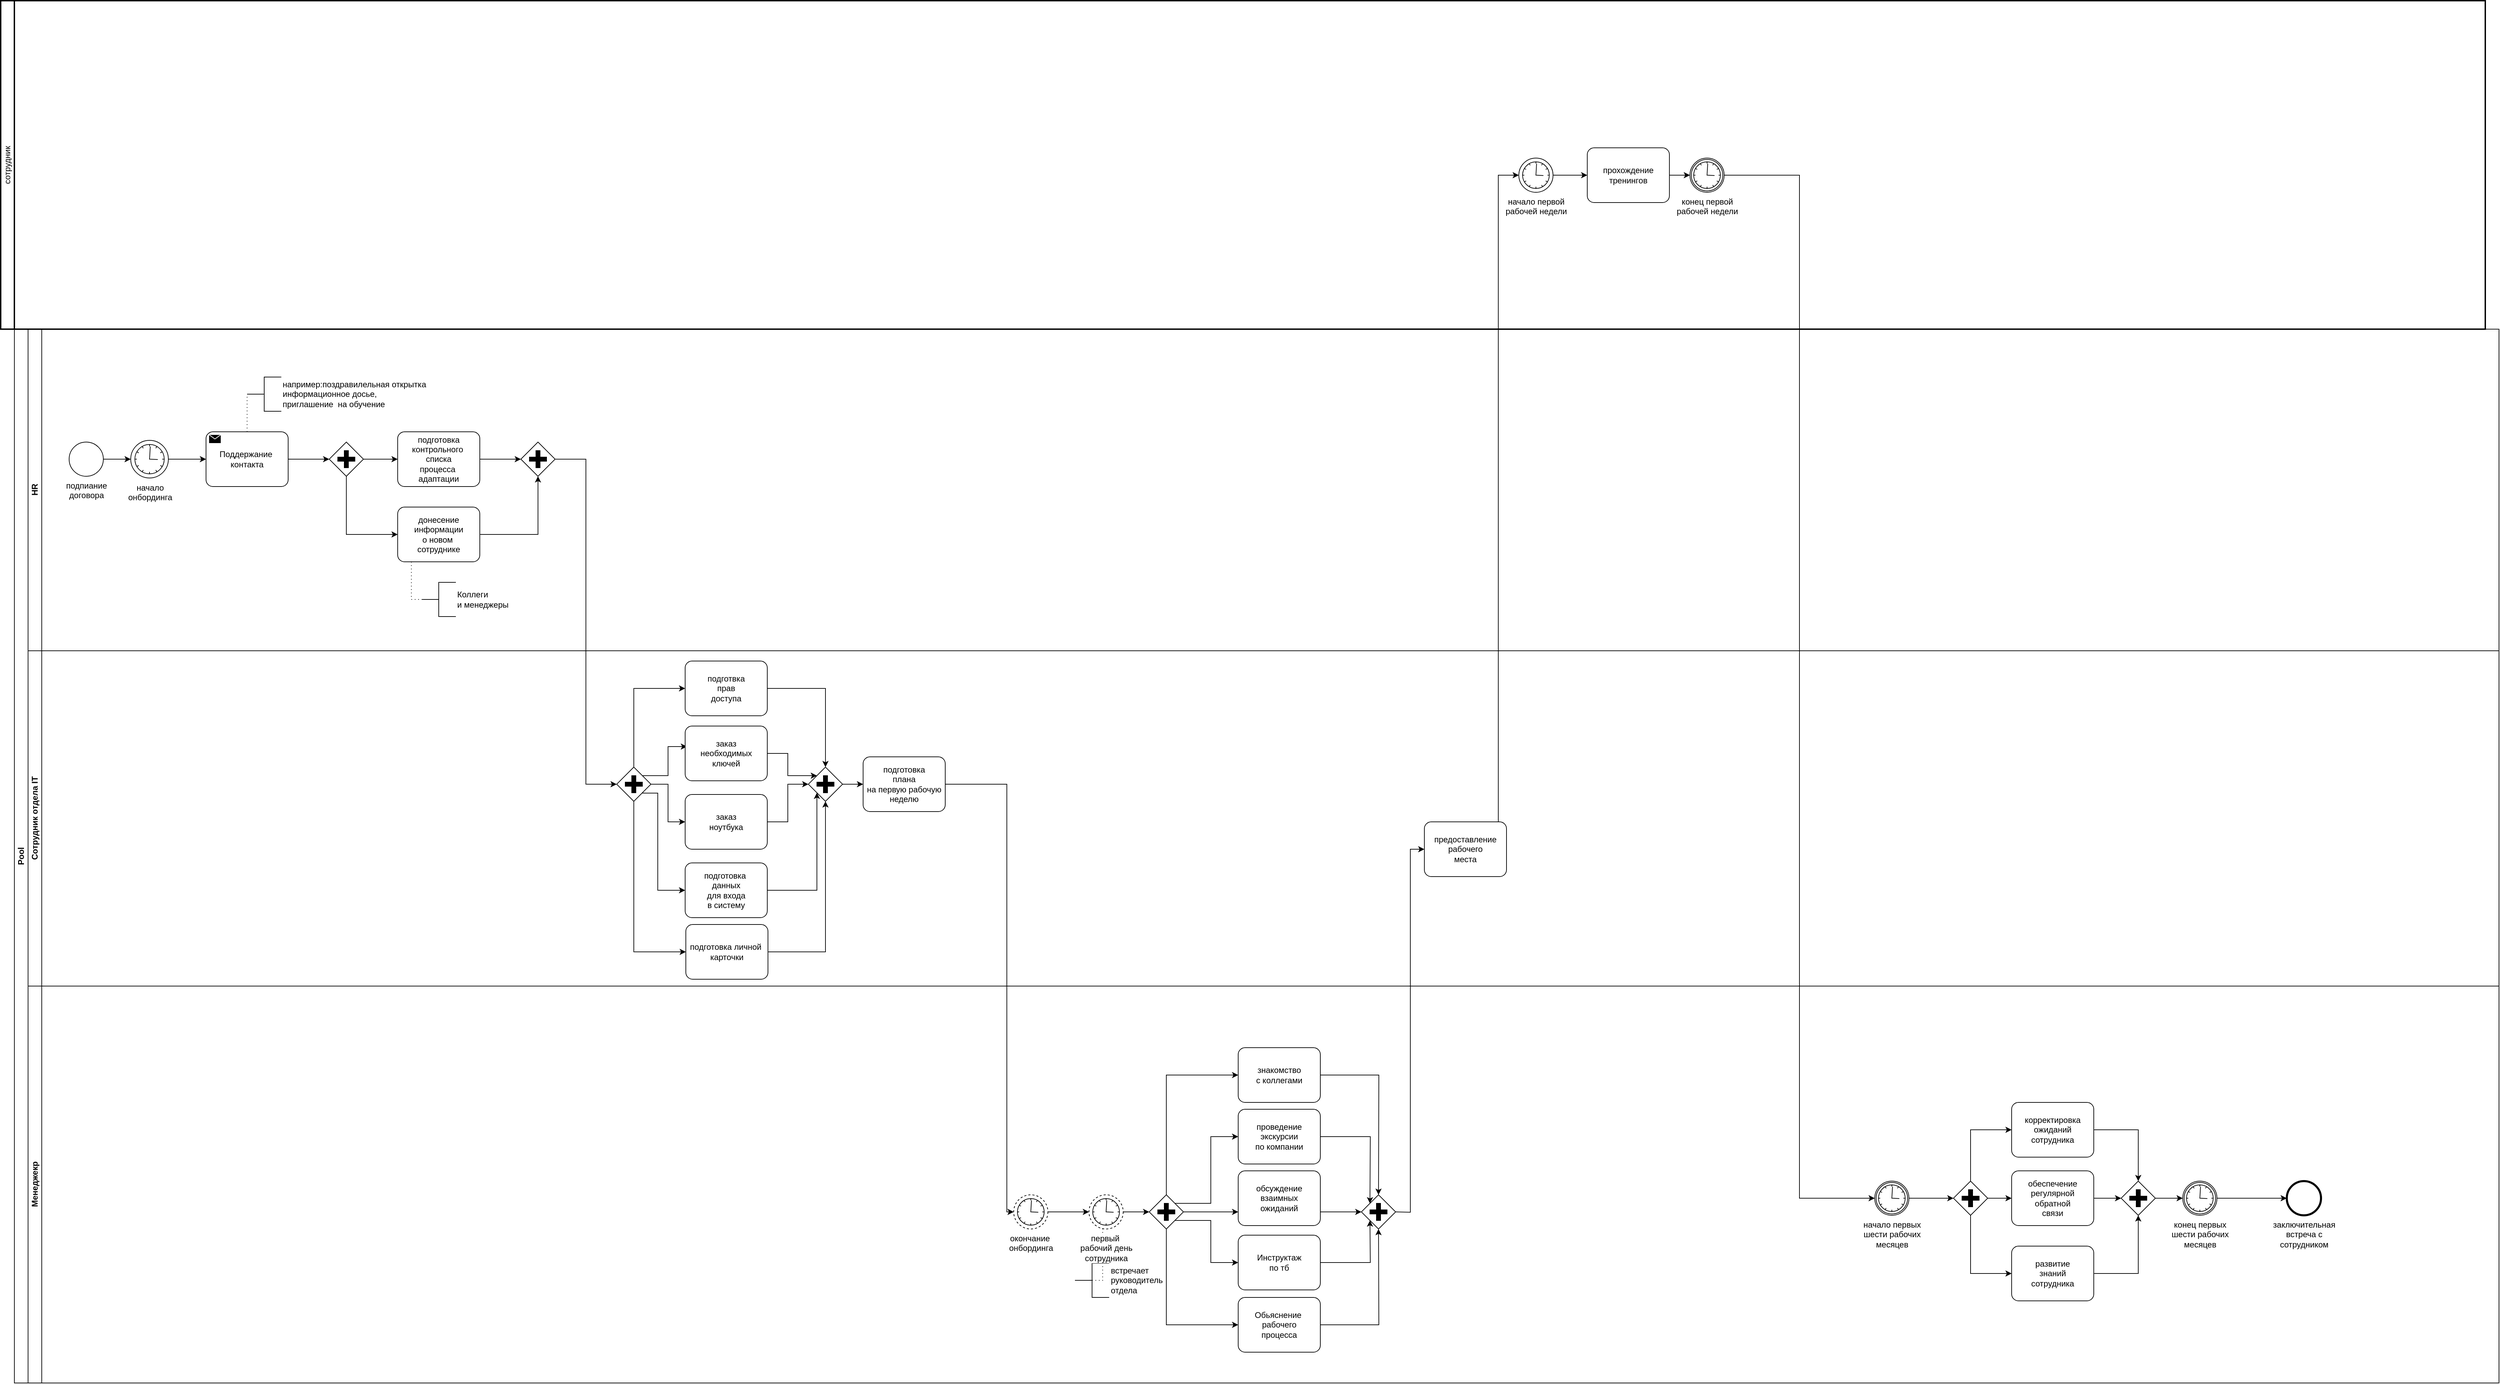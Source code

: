<mxfile version="20.7.4" type="device"><diagram id="_bSld-OEcqLXRNTEyp4S" name="Страница 1"><mxGraphModel dx="545" dy="2056" grid="1" gridSize="10" guides="1" tooltips="1" connect="1" arrows="1" fold="1" page="1" pageScale="1" pageWidth="827" pageHeight="1169" math="0" shadow="0"><root><mxCell id="0"/><mxCell id="1" parent="0"/><mxCell id="pB1LGOeepHemsP6xtCyt-2" value="Pool" style="swimlane;html=1;childLayout=stackLayout;resizeParent=1;resizeParentMax=0;horizontal=0;startSize=20;horizontalStack=0;whiteSpace=wrap;" parent="1" vertex="1"><mxGeometry x="220" y="350" width="3630" height="1540" as="geometry"/></mxCell><mxCell id="pB1LGOeepHemsP6xtCyt-3" value="HR" style="swimlane;html=1;startSize=20;horizontal=0;" parent="pB1LGOeepHemsP6xtCyt-2" vertex="1"><mxGeometry x="20" width="3610" height="470" as="geometry"/></mxCell><mxCell id="pB1LGOeepHemsP6xtCyt-120" value="" style="edgeStyle=orthogonalEdgeStyle;rounded=0;orthogonalLoop=1;jettySize=auto;html=1;" parent="pB1LGOeepHemsP6xtCyt-3" source="pB1LGOeepHemsP6xtCyt-8" target="pB1LGOeepHemsP6xtCyt-119" edge="1"><mxGeometry relative="1" as="geometry"/></mxCell><mxCell id="pB1LGOeepHemsP6xtCyt-8" value="подпиание&lt;br&gt;договора" style="points=[[0.145,0.145,0],[0.5,0,0],[0.855,0.145,0],[1,0.5,0],[0.855,0.855,0],[0.5,1,0],[0.145,0.855,0],[0,0.5,0]];shape=mxgraph.bpmn.event;html=1;verticalLabelPosition=bottom;labelBackgroundColor=#ffffff;verticalAlign=top;align=center;perimeter=ellipsePerimeter;outlineConnect=0;aspect=fixed;outline=standard;symbol=general;" parent="pB1LGOeepHemsP6xtCyt-3" vertex="1"><mxGeometry x="60" y="165" width="50" height="50" as="geometry"/></mxCell><mxCell id="pB1LGOeepHemsP6xtCyt-18" value="" style="edgeStyle=orthogonalEdgeStyle;rounded=0;orthogonalLoop=1;jettySize=auto;html=1;" parent="pB1LGOeepHemsP6xtCyt-3" source="pB1LGOeepHemsP6xtCyt-11" target="pB1LGOeepHemsP6xtCyt-17" edge="1"><mxGeometry relative="1" as="geometry"/></mxCell><mxCell id="pB1LGOeepHemsP6xtCyt-11" value="Поддержание&amp;nbsp;&lt;br&gt;контакта" style="points=[[0.25,0,0],[0.5,0,0],[0.75,0,0],[1,0.25,0],[1,0.5,0],[1,0.75,0],[0.75,1,0],[0.5,1,0],[0.25,1,0],[0,0.75,0],[0,0.5,0],[0,0.25,0]];shape=mxgraph.bpmn.task;whiteSpace=wrap;rectStyle=rounded;size=10;html=1;taskMarker=send;" parent="pB1LGOeepHemsP6xtCyt-3" vertex="1"><mxGeometry x="260" y="150" width="120" height="80" as="geometry"/></mxCell><mxCell id="pB1LGOeepHemsP6xtCyt-13" value="например:поздравилельная открытка &lt;br&gt;информационное досье,&lt;br&gt;приглашение&amp;nbsp; на обучение" style="html=1;shape=mxgraph.flowchart.annotation_2;align=left;labelPosition=right;" parent="pB1LGOeepHemsP6xtCyt-3" vertex="1"><mxGeometry x="320" y="70" width="50" height="50" as="geometry"/></mxCell><mxCell id="pB1LGOeepHemsP6xtCyt-14" value="" style="edgeStyle=elbowEdgeStyle;fontSize=12;html=1;endFill=0;startFill=0;endSize=6;startSize=6;dashed=1;dashPattern=1 4;endArrow=none;startArrow=none;rounded=0;exitX=0.5;exitY=0;exitDx=0;exitDy=0;exitPerimeter=0;entryX=0;entryY=0.5;entryDx=0;entryDy=0;entryPerimeter=0;" parent="pB1LGOeepHemsP6xtCyt-3" source="pB1LGOeepHemsP6xtCyt-11" target="pB1LGOeepHemsP6xtCyt-13" edge="1"><mxGeometry width="160" relative="1" as="geometry"><mxPoint x="250" y="450" as="sourcePoint"/><mxPoint x="410" y="450" as="targetPoint"/></mxGeometry></mxCell><mxCell id="pB1LGOeepHemsP6xtCyt-25" value="" style="edgeStyle=orthogonalEdgeStyle;rounded=0;orthogonalLoop=1;jettySize=auto;html=1;" parent="pB1LGOeepHemsP6xtCyt-3" source="pB1LGOeepHemsP6xtCyt-15" target="pB1LGOeepHemsP6xtCyt-24" edge="1"><mxGeometry relative="1" as="geometry"/></mxCell><mxCell id="pB1LGOeepHemsP6xtCyt-15" value="подготовка&lt;br&gt;контрольного&amp;nbsp;&lt;br&gt;списка&lt;br&gt;процесса&amp;nbsp;&lt;br&gt;адаптации" style="points=[[0.25,0,0],[0.5,0,0],[0.75,0,0],[1,0.25,0],[1,0.5,0],[1,0.75,0],[0.75,1,0],[0.5,1,0],[0.25,1,0],[0,0.75,0],[0,0.5,0],[0,0.25,0]];shape=mxgraph.bpmn.task;whiteSpace=wrap;rectStyle=rounded;size=10;html=1;taskMarker=abstract;" parent="pB1LGOeepHemsP6xtCyt-3" vertex="1"><mxGeometry x="540" y="150" width="120" height="80" as="geometry"/></mxCell><mxCell id="pB1LGOeepHemsP6xtCyt-19" value="" style="edgeStyle=orthogonalEdgeStyle;rounded=0;orthogonalLoop=1;jettySize=auto;html=1;" parent="pB1LGOeepHemsP6xtCyt-3" source="pB1LGOeepHemsP6xtCyt-17" target="pB1LGOeepHemsP6xtCyt-15" edge="1"><mxGeometry relative="1" as="geometry"/></mxCell><mxCell id="pB1LGOeepHemsP6xtCyt-21" style="edgeStyle=orthogonalEdgeStyle;rounded=0;orthogonalLoop=1;jettySize=auto;html=1;exitX=0.5;exitY=1;exitDx=0;exitDy=0;exitPerimeter=0;entryX=0;entryY=0.5;entryDx=0;entryDy=0;entryPerimeter=0;" parent="pB1LGOeepHemsP6xtCyt-3" source="pB1LGOeepHemsP6xtCyt-17" target="pB1LGOeepHemsP6xtCyt-20" edge="1"><mxGeometry relative="1" as="geometry"/></mxCell><mxCell id="pB1LGOeepHemsP6xtCyt-17" value="" style="points=[[0.25,0.25,0],[0.5,0,0],[0.75,0.25,0],[1,0.5,0],[0.75,0.75,0],[0.5,1,0],[0.25,0.75,0],[0,0.5,0]];shape=mxgraph.bpmn.gateway2;html=1;verticalLabelPosition=bottom;labelBackgroundColor=#ffffff;verticalAlign=top;align=center;perimeter=rhombusPerimeter;outlineConnect=0;outline=none;symbol=none;gwType=parallel;" parent="pB1LGOeepHemsP6xtCyt-3" vertex="1"><mxGeometry x="440" y="165" width="50" height="50" as="geometry"/></mxCell><mxCell id="pB1LGOeepHemsP6xtCyt-26" style="edgeStyle=orthogonalEdgeStyle;rounded=0;orthogonalLoop=1;jettySize=auto;html=1;exitX=1;exitY=0.5;exitDx=0;exitDy=0;exitPerimeter=0;entryX=0.5;entryY=1;entryDx=0;entryDy=0;entryPerimeter=0;" parent="pB1LGOeepHemsP6xtCyt-3" source="pB1LGOeepHemsP6xtCyt-20" target="pB1LGOeepHemsP6xtCyt-24" edge="1"><mxGeometry relative="1" as="geometry"/></mxCell><mxCell id="pB1LGOeepHemsP6xtCyt-20" value="донесение&lt;br&gt;информации&lt;br&gt;о новом&amp;nbsp;&lt;br&gt;сотруднике" style="points=[[0.25,0,0],[0.5,0,0],[0.75,0,0],[1,0.25,0],[1,0.5,0],[1,0.75,0],[0.75,1,0],[0.5,1,0],[0.25,1,0],[0,0.75,0],[0,0.5,0],[0,0.25,0]];shape=mxgraph.bpmn.task;whiteSpace=wrap;rectStyle=rounded;size=10;html=1;taskMarker=abstract;" parent="pB1LGOeepHemsP6xtCyt-3" vertex="1"><mxGeometry x="540" y="260" width="120" height="80" as="geometry"/></mxCell><mxCell id="pB1LGOeepHemsP6xtCyt-22" value="Коллеги&lt;br&gt;и менеджеры" style="html=1;shape=mxgraph.flowchart.annotation_2;align=left;labelPosition=right;" parent="pB1LGOeepHemsP6xtCyt-3" vertex="1"><mxGeometry x="575" y="370" width="50" height="50" as="geometry"/></mxCell><mxCell id="pB1LGOeepHemsP6xtCyt-23" value="" style="edgeStyle=elbowEdgeStyle;fontSize=12;html=1;endFill=0;startFill=0;endSize=6;startSize=6;dashed=1;dashPattern=1 4;endArrow=none;startArrow=none;rounded=0;exitX=0.25;exitY=1;exitDx=0;exitDy=0;exitPerimeter=0;entryX=0;entryY=0.5;entryDx=0;entryDy=0;entryPerimeter=0;" parent="pB1LGOeepHemsP6xtCyt-3" source="pB1LGOeepHemsP6xtCyt-20" target="pB1LGOeepHemsP6xtCyt-22" edge="1"><mxGeometry width="160" relative="1" as="geometry"><mxPoint x="450" y="400" as="sourcePoint"/><mxPoint x="320" y="350" as="targetPoint"/><Array as="points"><mxPoint x="560" y="370"/></Array></mxGeometry></mxCell><mxCell id="pB1LGOeepHemsP6xtCyt-24" value="" style="points=[[0.25,0.25,0],[0.5,0,0],[0.75,0.25,0],[1,0.5,0],[0.75,0.75,0],[0.5,1,0],[0.25,0.75,0],[0,0.5,0]];shape=mxgraph.bpmn.gateway2;html=1;verticalLabelPosition=bottom;labelBackgroundColor=#ffffff;verticalAlign=top;align=center;perimeter=rhombusPerimeter;outlineConnect=0;outline=none;symbol=none;gwType=parallel;" parent="pB1LGOeepHemsP6xtCyt-3" vertex="1"><mxGeometry x="720" y="165" width="50" height="50" as="geometry"/></mxCell><mxCell id="pB1LGOeepHemsP6xtCyt-121" value="" style="edgeStyle=orthogonalEdgeStyle;rounded=0;orthogonalLoop=1;jettySize=auto;html=1;" parent="pB1LGOeepHemsP6xtCyt-3" source="pB1LGOeepHemsP6xtCyt-119" target="pB1LGOeepHemsP6xtCyt-11" edge="1"><mxGeometry relative="1" as="geometry"/></mxCell><mxCell id="pB1LGOeepHemsP6xtCyt-119" value="начало&lt;br&gt;онбординга" style="points=[[0.145,0.145,0],[0.5,0,0],[0.855,0.145,0],[1,0.5,0],[0.855,0.855,0],[0.5,1,0],[0.145,0.855,0],[0,0.5,0]];shape=mxgraph.bpmn.event;html=1;verticalLabelPosition=bottom;labelBackgroundColor=#ffffff;verticalAlign=top;align=center;perimeter=ellipsePerimeter;outlineConnect=0;aspect=fixed;outline=standard;symbol=timer;" parent="pB1LGOeepHemsP6xtCyt-3" vertex="1"><mxGeometry x="150" y="162.5" width="55" height="55" as="geometry"/></mxCell><mxCell id="pB1LGOeepHemsP6xtCyt-4" value="Сотрудник отдела IT" style="swimlane;html=1;startSize=20;horizontal=0;" parent="pB1LGOeepHemsP6xtCyt-2" vertex="1"><mxGeometry x="20" y="470" width="3610" height="490" as="geometry"/></mxCell><mxCell id="pB1LGOeepHemsP6xtCyt-35" style="edgeStyle=orthogonalEdgeStyle;rounded=0;orthogonalLoop=1;jettySize=auto;html=1;exitX=0.5;exitY=0;exitDx=0;exitDy=0;exitPerimeter=0;entryX=0;entryY=0.5;entryDx=0;entryDy=0;entryPerimeter=0;" parent="pB1LGOeepHemsP6xtCyt-4" source="pB1LGOeepHemsP6xtCyt-103" target="pB1LGOeepHemsP6xtCyt-30" edge="1"><mxGeometry relative="1" as="geometry"><mxPoint x="895" y="170" as="sourcePoint"/></mxGeometry></mxCell><mxCell id="pB1LGOeepHemsP6xtCyt-36" style="edgeStyle=orthogonalEdgeStyle;rounded=0;orthogonalLoop=1;jettySize=auto;html=1;exitX=0.75;exitY=0.25;exitDx=0;exitDy=0;exitPerimeter=0;entryX=0.022;entryY=0.375;entryDx=0;entryDy=0;entryPerimeter=0;" parent="pB1LGOeepHemsP6xtCyt-4" source="pB1LGOeepHemsP6xtCyt-103" target="pB1LGOeepHemsP6xtCyt-31" edge="1"><mxGeometry relative="1" as="geometry"><mxPoint x="907.5" y="182.5" as="sourcePoint"/></mxGeometry></mxCell><mxCell id="pB1LGOeepHemsP6xtCyt-37" style="edgeStyle=orthogonalEdgeStyle;rounded=0;orthogonalLoop=1;jettySize=auto;html=1;exitX=1;exitY=0.5;exitDx=0;exitDy=0;exitPerimeter=0;entryX=0;entryY=0.5;entryDx=0;entryDy=0;entryPerimeter=0;" parent="pB1LGOeepHemsP6xtCyt-4" source="pB1LGOeepHemsP6xtCyt-103" target="pB1LGOeepHemsP6xtCyt-32" edge="1"><mxGeometry relative="1" as="geometry"><mxPoint x="920" y="195" as="sourcePoint"/></mxGeometry></mxCell><mxCell id="pB1LGOeepHemsP6xtCyt-38" style="edgeStyle=orthogonalEdgeStyle;rounded=0;orthogonalLoop=1;jettySize=auto;html=1;entryX=0;entryY=0.5;entryDx=0;entryDy=0;entryPerimeter=0;" parent="pB1LGOeepHemsP6xtCyt-4" source="pB1LGOeepHemsP6xtCyt-103" target="pB1LGOeepHemsP6xtCyt-33" edge="1"><mxGeometry relative="1" as="geometry"><mxPoint x="907.5" y="207.5" as="sourcePoint"/><Array as="points"><mxPoint x="920" y="208"/><mxPoint x="920" y="350"/></Array></mxGeometry></mxCell><mxCell id="pB1LGOeepHemsP6xtCyt-39" style="edgeStyle=orthogonalEdgeStyle;rounded=0;orthogonalLoop=1;jettySize=auto;html=1;exitX=0.5;exitY=1;exitDx=0;exitDy=0;exitPerimeter=0;entryX=0;entryY=0.5;entryDx=0;entryDy=0;entryPerimeter=0;" parent="pB1LGOeepHemsP6xtCyt-4" source="pB1LGOeepHemsP6xtCyt-103" target="pB1LGOeepHemsP6xtCyt-34" edge="1"><mxGeometry relative="1" as="geometry"><mxPoint x="895" y="220" as="sourcePoint"/></mxGeometry></mxCell><mxCell id="pB1LGOeepHemsP6xtCyt-42" style="edgeStyle=orthogonalEdgeStyle;rounded=0;orthogonalLoop=1;jettySize=auto;html=1;exitX=1;exitY=0.5;exitDx=0;exitDy=0;exitPerimeter=0;entryX=0.5;entryY=0;entryDx=0;entryDy=0;entryPerimeter=0;" parent="pB1LGOeepHemsP6xtCyt-4" source="pB1LGOeepHemsP6xtCyt-30" target="pB1LGOeepHemsP6xtCyt-104" edge="1"><mxGeometry relative="1" as="geometry"><mxPoint x="1165" y="170" as="targetPoint"/></mxGeometry></mxCell><mxCell id="pB1LGOeepHemsP6xtCyt-30" value="подготвка&lt;br&gt;прав&lt;br&gt;доступа" style="points=[[0.25,0,0],[0.5,0,0],[0.75,0,0],[1,0.25,0],[1,0.5,0],[1,0.75,0],[0.75,1,0],[0.5,1,0],[0.25,1,0],[0,0.75,0],[0,0.5,0],[0,0.25,0]];shape=mxgraph.bpmn.task;whiteSpace=wrap;rectStyle=rounded;size=10;html=1;taskMarker=abstract;" parent="pB1LGOeepHemsP6xtCyt-4" vertex="1"><mxGeometry x="960" y="15" width="120" height="80" as="geometry"/></mxCell><mxCell id="pB1LGOeepHemsP6xtCyt-41" style="edgeStyle=orthogonalEdgeStyle;rounded=0;orthogonalLoop=1;jettySize=auto;html=1;exitX=1;exitY=0.5;exitDx=0;exitDy=0;exitPerimeter=0;entryX=0.25;entryY=0.25;entryDx=0;entryDy=0;entryPerimeter=0;" parent="pB1LGOeepHemsP6xtCyt-4" source="pB1LGOeepHemsP6xtCyt-31" target="pB1LGOeepHemsP6xtCyt-104" edge="1"><mxGeometry relative="1" as="geometry"><mxPoint x="1152.5" y="182.5" as="targetPoint"/></mxGeometry></mxCell><mxCell id="pB1LGOeepHemsP6xtCyt-31" value="заказ&lt;br&gt;необходимых&lt;br&gt;ключей" style="points=[[0.25,0,0],[0.5,0,0],[0.75,0,0],[1,0.25,0],[1,0.5,0],[1,0.75,0],[0.75,1,0],[0.5,1,0],[0.25,1,0],[0,0.75,0],[0,0.5,0],[0,0.25,0]];shape=mxgraph.bpmn.task;whiteSpace=wrap;rectStyle=rounded;size=10;html=1;taskMarker=abstract;" parent="pB1LGOeepHemsP6xtCyt-4" vertex="1"><mxGeometry x="960" y="110" width="120" height="80" as="geometry"/></mxCell><mxCell id="pB1LGOeepHemsP6xtCyt-43" style="edgeStyle=orthogonalEdgeStyle;rounded=0;orthogonalLoop=1;jettySize=auto;html=1;exitX=1;exitY=0.5;exitDx=0;exitDy=0;exitPerimeter=0;entryX=0;entryY=0.5;entryDx=0;entryDy=0;entryPerimeter=0;" parent="pB1LGOeepHemsP6xtCyt-4" source="pB1LGOeepHemsP6xtCyt-32" target="pB1LGOeepHemsP6xtCyt-104" edge="1"><mxGeometry relative="1" as="geometry"><mxPoint x="1140" y="195" as="targetPoint"/></mxGeometry></mxCell><mxCell id="pB1LGOeepHemsP6xtCyt-32" value="заказ&lt;br&gt;ноутбука" style="points=[[0.25,0,0],[0.5,0,0],[0.75,0,0],[1,0.25,0],[1,0.5,0],[1,0.75,0],[0.75,1,0],[0.5,1,0],[0.25,1,0],[0,0.75,0],[0,0.5,0],[0,0.25,0]];shape=mxgraph.bpmn.task;whiteSpace=wrap;rectStyle=rounded;size=10;html=1;taskMarker=abstract;" parent="pB1LGOeepHemsP6xtCyt-4" vertex="1"><mxGeometry x="960" y="210" width="120" height="80" as="geometry"/></mxCell><mxCell id="pB1LGOeepHemsP6xtCyt-44" style="edgeStyle=orthogonalEdgeStyle;rounded=0;orthogonalLoop=1;jettySize=auto;html=1;exitX=1;exitY=0.5;exitDx=0;exitDy=0;exitPerimeter=0;entryX=0.25;entryY=0.75;entryDx=0;entryDy=0;entryPerimeter=0;" parent="pB1LGOeepHemsP6xtCyt-4" source="pB1LGOeepHemsP6xtCyt-33" target="pB1LGOeepHemsP6xtCyt-104" edge="1"><mxGeometry relative="1" as="geometry"><mxPoint x="1152.5" y="207.5" as="targetPoint"/></mxGeometry></mxCell><mxCell id="pB1LGOeepHemsP6xtCyt-33" value="подготовка&amp;nbsp;&lt;br&gt;данных&lt;br&gt;для входа&lt;br&gt;в систему" style="points=[[0.25,0,0],[0.5,0,0],[0.75,0,0],[1,0.25,0],[1,0.5,0],[1,0.75,0],[0.75,1,0],[0.5,1,0],[0.25,1,0],[0,0.75,0],[0,0.5,0],[0,0.25,0]];shape=mxgraph.bpmn.task;whiteSpace=wrap;rectStyle=rounded;size=10;html=1;taskMarker=abstract;" parent="pB1LGOeepHemsP6xtCyt-4" vertex="1"><mxGeometry x="960" y="310" width="120" height="80" as="geometry"/></mxCell><mxCell id="pB1LGOeepHemsP6xtCyt-45" style="edgeStyle=orthogonalEdgeStyle;rounded=0;orthogonalLoop=1;jettySize=auto;html=1;exitX=1;exitY=0.5;exitDx=0;exitDy=0;exitPerimeter=0;entryX=0.5;entryY=1;entryDx=0;entryDy=0;entryPerimeter=0;" parent="pB1LGOeepHemsP6xtCyt-4" source="pB1LGOeepHemsP6xtCyt-34" edge="1"><mxGeometry relative="1" as="geometry"><mxPoint x="1165" y="220" as="targetPoint"/><Array as="points"><mxPoint x="1165" y="440"/></Array></mxGeometry></mxCell><mxCell id="pB1LGOeepHemsP6xtCyt-34" value="подготовка личной&amp;nbsp;&lt;br&gt;карточки" style="points=[[0.25,0,0],[0.5,0,0],[0.75,0,0],[1,0.25,0],[1,0.5,0],[1,0.75,0],[0.75,1,0],[0.5,1,0],[0.25,1,0],[0,0.75,0],[0,0.5,0],[0,0.25,0]];shape=mxgraph.bpmn.task;whiteSpace=wrap;rectStyle=rounded;size=10;html=1;taskMarker=abstract;" parent="pB1LGOeepHemsP6xtCyt-4" vertex="1"><mxGeometry x="961" y="400" width="120" height="80" as="geometry"/></mxCell><mxCell id="pB1LGOeepHemsP6xtCyt-47" style="edgeStyle=orthogonalEdgeStyle;rounded=0;orthogonalLoop=1;jettySize=auto;html=1;exitX=1;exitY=0.5;exitDx=0;exitDy=0;exitPerimeter=0;entryX=0;entryY=0.5;entryDx=0;entryDy=0;entryPerimeter=0;" parent="pB1LGOeepHemsP6xtCyt-4" target="pB1LGOeepHemsP6xtCyt-46" edge="1"><mxGeometry relative="1" as="geometry"><mxPoint x="1190" y="195" as="sourcePoint"/></mxGeometry></mxCell><mxCell id="pB1LGOeepHemsP6xtCyt-46" value="подготовка&lt;br&gt;плана&lt;br&gt;на первую рабочую&lt;br&gt;неделю" style="points=[[0.25,0,0],[0.5,0,0],[0.75,0,0],[1,0.25,0],[1,0.5,0],[1,0.75,0],[0.75,1,0],[0.5,1,0],[0.25,1,0],[0,0.75,0],[0,0.5,0],[0,0.25,0]];shape=mxgraph.bpmn.task;whiteSpace=wrap;rectStyle=rounded;size=10;html=1;taskMarker=abstract;" parent="pB1LGOeepHemsP6xtCyt-4" vertex="1"><mxGeometry x="1220" y="155" width="120" height="80" as="geometry"/></mxCell><mxCell id="pB1LGOeepHemsP6xtCyt-71" value="предоставление&lt;br&gt;рабочего&lt;br&gt;места" style="points=[[0.25,0,0],[0.5,0,0],[0.75,0,0],[1,0.25,0],[1,0.5,0],[1,0.75,0],[0.75,1,0],[0.5,1,0],[0.25,1,0],[0,0.75,0],[0,0.5,0],[0,0.25,0]];shape=mxgraph.bpmn.task;whiteSpace=wrap;rectStyle=rounded;size=10;html=1;taskMarker=abstract;" parent="pB1LGOeepHemsP6xtCyt-4" vertex="1"><mxGeometry x="2040" y="250" width="120" height="80" as="geometry"/></mxCell><mxCell id="pB1LGOeepHemsP6xtCyt-103" value="" style="points=[[0.25,0.25,0],[0.5,0,0],[0.75,0.25,0],[1,0.5,0],[0.75,0.75,0],[0.5,1,0],[0.25,0.75,0],[0,0.5,0]];shape=mxgraph.bpmn.gateway2;html=1;verticalLabelPosition=bottom;labelBackgroundColor=#ffffff;verticalAlign=top;align=center;perimeter=rhombusPerimeter;outlineConnect=0;outline=none;symbol=none;gwType=parallel;" parent="pB1LGOeepHemsP6xtCyt-4" vertex="1"><mxGeometry x="860" y="170" width="50" height="50" as="geometry"/></mxCell><mxCell id="pB1LGOeepHemsP6xtCyt-104" value="" style="points=[[0.25,0.25,0],[0.5,0,0],[0.75,0.25,0],[1,0.5,0],[0.75,0.75,0],[0.5,1,0],[0.25,0.75,0],[0,0.5,0]];shape=mxgraph.bpmn.gateway2;html=1;verticalLabelPosition=bottom;labelBackgroundColor=#ffffff;verticalAlign=top;align=center;perimeter=rhombusPerimeter;outlineConnect=0;outline=none;symbol=none;gwType=parallel;" parent="pB1LGOeepHemsP6xtCyt-4" vertex="1"><mxGeometry x="1140" y="170" width="50" height="50" as="geometry"/></mxCell><mxCell id="pB1LGOeepHemsP6xtCyt-5" value="Менеджекр" style="swimlane;html=1;startSize=20;horizontal=0;" parent="pB1LGOeepHemsP6xtCyt-2" vertex="1"><mxGeometry x="20" y="960" width="3610" height="580" as="geometry"/></mxCell><mxCell id="pB1LGOeepHemsP6xtCyt-55" value="" style="edgeStyle=orthogonalEdgeStyle;rounded=0;orthogonalLoop=1;jettySize=auto;html=1;entryX=0;entryY=0.5;entryDx=0;entryDy=0;entryPerimeter=0;exitX=1;exitY=0.5;exitDx=0;exitDy=0;exitPerimeter=0;" parent="pB1LGOeepHemsP6xtCyt-5" source="S7Tr8O8M37SfDCekij7e-2" target="pB1LGOeepHemsP6xtCyt-102" edge="1"><mxGeometry relative="1" as="geometry"><mxPoint x="1638" y="330" as="targetPoint"/><mxPoint x="1572" y="330" as="sourcePoint"/></mxGeometry></mxCell><mxCell id="pB1LGOeepHemsP6xtCyt-50" value="встречает&lt;br&gt;руководитель&lt;br&gt;отдела" style="html=1;shape=mxgraph.flowchart.annotation_2;align=left;labelPosition=right;" parent="pB1LGOeepHemsP6xtCyt-5" vertex="1"><mxGeometry x="1529.5" y="405" width="50" height="50" as="geometry"/></mxCell><mxCell id="pB1LGOeepHemsP6xtCyt-51" value="" style="edgeStyle=elbowEdgeStyle;fontSize=12;html=1;endFill=0;startFill=0;endSize=6;startSize=6;dashed=1;dashPattern=1 4;endArrow=none;startArrow=none;rounded=0;entryX=0;entryY=0.5;entryDx=0;entryDy=0;entryPerimeter=0;" parent="pB1LGOeepHemsP6xtCyt-5" source="S7Tr8O8M37SfDCekij7e-2" target="pB1LGOeepHemsP6xtCyt-50" edge="1"><mxGeometry width="160" relative="1" as="geometry"><mxPoint x="1529.25" y="347.75" as="sourcePoint"/><mxPoint x="916.5" y="35" as="targetPoint"/><Array as="points"><mxPoint x="1570" y="360"/></Array></mxGeometry></mxCell><mxCell id="pB1LGOeepHemsP6xtCyt-68" style="edgeStyle=orthogonalEdgeStyle;rounded=0;orthogonalLoop=1;jettySize=auto;html=1;exitX=1;exitY=0.5;exitDx=0;exitDy=0;exitPerimeter=0;entryX=0.5;entryY=0;entryDx=0;entryDy=0;entryPerimeter=0;" parent="pB1LGOeepHemsP6xtCyt-5" source="pB1LGOeepHemsP6xtCyt-52" edge="1"><mxGeometry relative="1" as="geometry"><mxPoint x="1973" y="305" as="targetPoint"/></mxGeometry></mxCell><mxCell id="pB1LGOeepHemsP6xtCyt-52" value="знакомство&lt;br&gt;с коллегами" style="points=[[0.25,0,0],[0.5,0,0],[0.75,0,0],[1,0.25,0],[1,0.5,0],[1,0.75,0],[0.75,1,0],[0.5,1,0],[0.25,1,0],[0,0.75,0],[0,0.5,0],[0,0.25,0]];shape=mxgraph.bpmn.task;whiteSpace=wrap;rectStyle=rounded;size=10;html=1;taskMarker=abstract;" parent="pB1LGOeepHemsP6xtCyt-5" vertex="1"><mxGeometry x="1768" y="90" width="120" height="80" as="geometry"/></mxCell><mxCell id="pB1LGOeepHemsP6xtCyt-60" style="edgeStyle=orthogonalEdgeStyle;rounded=0;orthogonalLoop=1;jettySize=auto;html=1;exitX=0.5;exitY=0;exitDx=0;exitDy=0;exitPerimeter=0;entryX=0;entryY=0.5;entryDx=0;entryDy=0;entryPerimeter=0;" parent="pB1LGOeepHemsP6xtCyt-5" source="pB1LGOeepHemsP6xtCyt-102" target="pB1LGOeepHemsP6xtCyt-52" edge="1"><mxGeometry relative="1" as="geometry"><mxPoint x="1663" y="305" as="sourcePoint"/></mxGeometry></mxCell><mxCell id="pB1LGOeepHemsP6xtCyt-61" style="edgeStyle=orthogonalEdgeStyle;rounded=0;orthogonalLoop=1;jettySize=auto;html=1;exitX=0.75;exitY=0.25;exitDx=0;exitDy=0;exitPerimeter=0;entryX=0;entryY=0.5;entryDx=0;entryDy=0;entryPerimeter=0;" parent="pB1LGOeepHemsP6xtCyt-5" source="pB1LGOeepHemsP6xtCyt-102" target="pB1LGOeepHemsP6xtCyt-56" edge="1"><mxGeometry relative="1" as="geometry"><mxPoint x="1675.5" y="317.5" as="sourcePoint"/></mxGeometry></mxCell><mxCell id="pB1LGOeepHemsP6xtCyt-62" style="edgeStyle=orthogonalEdgeStyle;rounded=0;orthogonalLoop=1;jettySize=auto;html=1;exitX=1;exitY=0.5;exitDx=0;exitDy=0;exitPerimeter=0;entryX=0;entryY=0.75;entryDx=0;entryDy=0;entryPerimeter=0;" parent="pB1LGOeepHemsP6xtCyt-5" source="pB1LGOeepHemsP6xtCyt-102" target="pB1LGOeepHemsP6xtCyt-57" edge="1"><mxGeometry relative="1" as="geometry"><mxPoint x="1688" y="330" as="sourcePoint"/></mxGeometry></mxCell><mxCell id="pB1LGOeepHemsP6xtCyt-63" style="edgeStyle=orthogonalEdgeStyle;rounded=0;orthogonalLoop=1;jettySize=auto;html=1;exitX=0.75;exitY=0.75;exitDx=0;exitDy=0;exitPerimeter=0;entryX=0;entryY=0.5;entryDx=0;entryDy=0;entryPerimeter=0;" parent="pB1LGOeepHemsP6xtCyt-5" source="pB1LGOeepHemsP6xtCyt-102" target="pB1LGOeepHemsP6xtCyt-58" edge="1"><mxGeometry relative="1" as="geometry"><mxPoint x="1675.5" y="342.5" as="sourcePoint"/></mxGeometry></mxCell><mxCell id="pB1LGOeepHemsP6xtCyt-64" style="edgeStyle=orthogonalEdgeStyle;rounded=0;orthogonalLoop=1;jettySize=auto;html=1;exitX=0.5;exitY=1;exitDx=0;exitDy=0;exitPerimeter=0;entryX=0;entryY=0.5;entryDx=0;entryDy=0;entryPerimeter=0;" parent="pB1LGOeepHemsP6xtCyt-5" source="pB1LGOeepHemsP6xtCyt-102" target="pB1LGOeepHemsP6xtCyt-59" edge="1"><mxGeometry relative="1" as="geometry"><mxPoint x="1663" y="355" as="sourcePoint"/></mxGeometry></mxCell><mxCell id="pB1LGOeepHemsP6xtCyt-67" style="edgeStyle=orthogonalEdgeStyle;rounded=0;orthogonalLoop=1;jettySize=auto;html=1;exitX=1;exitY=0.5;exitDx=0;exitDy=0;exitPerimeter=0;entryX=0.25;entryY=0.25;entryDx=0;entryDy=0;entryPerimeter=0;" parent="pB1LGOeepHemsP6xtCyt-5" source="pB1LGOeepHemsP6xtCyt-56" edge="1"><mxGeometry relative="1" as="geometry"><mxPoint x="1960.5" y="317.5" as="targetPoint"/></mxGeometry></mxCell><mxCell id="pB1LGOeepHemsP6xtCyt-56" value="проведение&lt;br&gt;экскурсии&lt;br&gt;по компании" style="points=[[0.25,0,0],[0.5,0,0],[0.75,0,0],[1,0.25,0],[1,0.5,0],[1,0.75,0],[0.75,1,0],[0.5,1,0],[0.25,1,0],[0,0.75,0],[0,0.5,0],[0,0.25,0]];shape=mxgraph.bpmn.task;whiteSpace=wrap;rectStyle=rounded;size=10;html=1;taskMarker=abstract;" parent="pB1LGOeepHemsP6xtCyt-5" vertex="1"><mxGeometry x="1768" y="180" width="120" height="80" as="geometry"/></mxCell><mxCell id="pB1LGOeepHemsP6xtCyt-66" style="edgeStyle=orthogonalEdgeStyle;rounded=0;orthogonalLoop=1;jettySize=auto;html=1;exitX=1;exitY=0.75;exitDx=0;exitDy=0;exitPerimeter=0;entryX=0;entryY=0.5;entryDx=0;entryDy=0;entryPerimeter=0;" parent="pB1LGOeepHemsP6xtCyt-5" source="pB1LGOeepHemsP6xtCyt-57" edge="1"><mxGeometry relative="1" as="geometry"><mxPoint x="1948" y="330" as="targetPoint"/></mxGeometry></mxCell><mxCell id="pB1LGOeepHemsP6xtCyt-57" value="обсуждение&lt;br&gt;взаимных&lt;br&gt;ожиданий" style="points=[[0.25,0,0],[0.5,0,0],[0.75,0,0],[1,0.25,0],[1,0.5,0],[1,0.75,0],[0.75,1,0],[0.5,1,0],[0.25,1,0],[0,0.75,0],[0,0.5,0],[0,0.25,0]];shape=mxgraph.bpmn.task;whiteSpace=wrap;rectStyle=rounded;size=10;html=1;taskMarker=abstract;" parent="pB1LGOeepHemsP6xtCyt-5" vertex="1"><mxGeometry x="1768" y="270" width="120" height="80" as="geometry"/></mxCell><mxCell id="pB1LGOeepHemsP6xtCyt-69" style="edgeStyle=orthogonalEdgeStyle;rounded=0;orthogonalLoop=1;jettySize=auto;html=1;exitX=1;exitY=0.5;exitDx=0;exitDy=0;exitPerimeter=0;entryX=0.25;entryY=0.75;entryDx=0;entryDy=0;entryPerimeter=0;" parent="pB1LGOeepHemsP6xtCyt-5" source="pB1LGOeepHemsP6xtCyt-58" edge="1"><mxGeometry relative="1" as="geometry"><mxPoint x="1960.5" y="342.5" as="targetPoint"/></mxGeometry></mxCell><mxCell id="pB1LGOeepHemsP6xtCyt-58" value="Инструктаж&lt;br&gt;по тб" style="points=[[0.25,0,0],[0.5,0,0],[0.75,0,0],[1,0.25,0],[1,0.5,0],[1,0.75,0],[0.75,1,0],[0.5,1,0],[0.25,1,0],[0,0.75,0],[0,0.5,0],[0,0.25,0]];shape=mxgraph.bpmn.task;whiteSpace=wrap;rectStyle=rounded;size=10;html=1;taskMarker=abstract;" parent="pB1LGOeepHemsP6xtCyt-5" vertex="1"><mxGeometry x="1768" y="364" width="120" height="80" as="geometry"/></mxCell><mxCell id="pB1LGOeepHemsP6xtCyt-70" style="edgeStyle=orthogonalEdgeStyle;rounded=0;orthogonalLoop=1;jettySize=auto;html=1;exitX=1;exitY=0.5;exitDx=0;exitDy=0;exitPerimeter=0;entryX=0.5;entryY=1;entryDx=0;entryDy=0;entryPerimeter=0;" parent="pB1LGOeepHemsP6xtCyt-5" source="pB1LGOeepHemsP6xtCyt-59" edge="1"><mxGeometry relative="1" as="geometry"><mxPoint x="1973" y="355" as="targetPoint"/></mxGeometry></mxCell><mxCell id="pB1LGOeepHemsP6xtCyt-59" value="Обьяснение&amp;nbsp;&lt;br&gt;рабочего&lt;br&gt;процесса" style="points=[[0.25,0,0],[0.5,0,0],[0.75,0,0],[1,0.25,0],[1,0.5,0],[1,0.75,0],[0.75,1,0],[0.5,1,0],[0.25,1,0],[0,0.75,0],[0,0.5,0],[0,0.25,0]];shape=mxgraph.bpmn.task;whiteSpace=wrap;rectStyle=rounded;size=10;html=1;taskMarker=abstract;" parent="pB1LGOeepHemsP6xtCyt-5" vertex="1"><mxGeometry x="1768" y="455" width="120" height="80" as="geometry"/></mxCell><mxCell id="pB1LGOeepHemsP6xtCyt-90" value="" style="edgeStyle=orthogonalEdgeStyle;rounded=0;orthogonalLoop=1;jettySize=auto;html=1;entryX=0;entryY=0.5;entryDx=0;entryDy=0;entryPerimeter=0;" parent="pB1LGOeepHemsP6xtCyt-5" source="pB1LGOeepHemsP6xtCyt-88" target="pB1LGOeepHemsP6xtCyt-100" edge="1"><mxGeometry relative="1" as="geometry"><mxPoint x="2813" y="310" as="targetPoint"/></mxGeometry></mxCell><mxCell id="pB1LGOeepHemsP6xtCyt-88" value="начало первых&lt;br&gt;шести рабочих&lt;br&gt;месяцев" style="points=[[0.145,0.145,0],[0.5,0,0],[0.855,0.145,0],[1,0.5,0],[0.855,0.855,0],[0.5,1,0],[0.145,0.855,0],[0,0.5,0]];shape=mxgraph.bpmn.event;html=1;verticalLabelPosition=bottom;labelBackgroundColor=#ffffff;verticalAlign=top;align=center;perimeter=ellipsePerimeter;outlineConnect=0;aspect=fixed;outline=catching;symbol=timer;" parent="pB1LGOeepHemsP6xtCyt-5" vertex="1"><mxGeometry x="2698" y="285" width="50" height="50" as="geometry"/></mxCell><mxCell id="pB1LGOeepHemsP6xtCyt-107" style="edgeStyle=orthogonalEdgeStyle;rounded=0;orthogonalLoop=1;jettySize=auto;html=1;" parent="pB1LGOeepHemsP6xtCyt-5" source="pB1LGOeepHemsP6xtCyt-91" target="pB1LGOeepHemsP6xtCyt-105" edge="1"><mxGeometry relative="1" as="geometry"/></mxCell><mxCell id="pB1LGOeepHemsP6xtCyt-91" value="корректировка&lt;br&gt;ожиданий&lt;br&gt;сотрудника" style="points=[[0.25,0,0],[0.5,0,0],[0.75,0,0],[1,0.25,0],[1,0.5,0],[1,0.75,0],[0.75,1,0],[0.5,1,0],[0.25,1,0],[0,0.75,0],[0,0.5,0],[0,0.25,0]];shape=mxgraph.bpmn.task;whiteSpace=wrap;rectStyle=rounded;size=10;html=1;taskMarker=abstract;" parent="pB1LGOeepHemsP6xtCyt-5" vertex="1"><mxGeometry x="2898" y="170" width="120" height="80" as="geometry"/></mxCell><mxCell id="pB1LGOeepHemsP6xtCyt-108" style="edgeStyle=orthogonalEdgeStyle;rounded=0;orthogonalLoop=1;jettySize=auto;html=1;exitX=1;exitY=0.5;exitDx=0;exitDy=0;exitPerimeter=0;entryX=0.5;entryY=1;entryDx=0;entryDy=0;entryPerimeter=0;" parent="pB1LGOeepHemsP6xtCyt-5" source="pB1LGOeepHemsP6xtCyt-93" target="pB1LGOeepHemsP6xtCyt-105" edge="1"><mxGeometry relative="1" as="geometry"/></mxCell><mxCell id="pB1LGOeepHemsP6xtCyt-93" value="развитие&lt;br&gt;знаний&lt;br&gt;сотрудника" style="points=[[0.25,0,0],[0.5,0,0],[0.75,0,0],[1,0.25,0],[1,0.5,0],[1,0.75,0],[0.75,1,0],[0.5,1,0],[0.25,1,0],[0,0.75,0],[0,0.5,0],[0,0.25,0]];shape=mxgraph.bpmn.task;whiteSpace=wrap;rectStyle=rounded;size=10;html=1;taskMarker=abstract;" parent="pB1LGOeepHemsP6xtCyt-5" vertex="1"><mxGeometry x="2898" y="380" width="120" height="80" as="geometry"/></mxCell><mxCell id="pB1LGOeepHemsP6xtCyt-106" value="" style="edgeStyle=orthogonalEdgeStyle;rounded=0;orthogonalLoop=1;jettySize=auto;html=1;" parent="pB1LGOeepHemsP6xtCyt-5" source="pB1LGOeepHemsP6xtCyt-92" target="pB1LGOeepHemsP6xtCyt-105" edge="1"><mxGeometry relative="1" as="geometry"/></mxCell><mxCell id="pB1LGOeepHemsP6xtCyt-92" value="обеспечение&lt;br&gt;регулярной обратной&lt;br&gt;связи" style="points=[[0.25,0,0],[0.5,0,0],[0.75,0,0],[1,0.25,0],[1,0.5,0],[1,0.75,0],[0.75,1,0],[0.5,1,0],[0.25,1,0],[0,0.75,0],[0,0.5,0],[0,0.25,0]];shape=mxgraph.bpmn.task;whiteSpace=wrap;rectStyle=rounded;size=10;html=1;taskMarker=abstract;" parent="pB1LGOeepHemsP6xtCyt-5" vertex="1"><mxGeometry x="2898" y="270" width="120" height="80" as="geometry"/></mxCell><mxCell id="pB1LGOeepHemsP6xtCyt-95" style="edgeStyle=orthogonalEdgeStyle;rounded=0;orthogonalLoop=1;jettySize=auto;html=1;exitX=0.5;exitY=0;exitDx=0;exitDy=0;exitPerimeter=0;entryX=0;entryY=0.5;entryDx=0;entryDy=0;entryPerimeter=0;" parent="pB1LGOeepHemsP6xtCyt-5" source="pB1LGOeepHemsP6xtCyt-100" target="pB1LGOeepHemsP6xtCyt-91" edge="1"><mxGeometry relative="1" as="geometry"><mxPoint x="2838" y="285" as="sourcePoint"/><Array as="points"><mxPoint x="2838" y="210"/></Array></mxGeometry></mxCell><mxCell id="pB1LGOeepHemsP6xtCyt-96" style="edgeStyle=orthogonalEdgeStyle;rounded=0;orthogonalLoop=1;jettySize=auto;html=1;exitX=1;exitY=0.5;exitDx=0;exitDy=0;exitPerimeter=0;" parent="pB1LGOeepHemsP6xtCyt-5" source="pB1LGOeepHemsP6xtCyt-100" target="pB1LGOeepHemsP6xtCyt-92" edge="1"><mxGeometry relative="1" as="geometry"><mxPoint x="2863" y="310" as="sourcePoint"/></mxGeometry></mxCell><mxCell id="pB1LGOeepHemsP6xtCyt-98" style="edgeStyle=orthogonalEdgeStyle;rounded=0;orthogonalLoop=1;jettySize=auto;html=1;exitX=0.5;exitY=1;exitDx=0;exitDy=0;exitPerimeter=0;entryX=0;entryY=0.5;entryDx=0;entryDy=0;entryPerimeter=0;" parent="pB1LGOeepHemsP6xtCyt-5" source="pB1LGOeepHemsP6xtCyt-100" target="pB1LGOeepHemsP6xtCyt-93" edge="1"><mxGeometry relative="1" as="geometry"><mxPoint x="2838" y="335" as="sourcePoint"/></mxGeometry></mxCell><mxCell id="pB1LGOeepHemsP6xtCyt-100" value="" style="points=[[0.25,0.25,0],[0.5,0,0],[0.75,0.25,0],[1,0.5,0],[0.75,0.75,0],[0.5,1,0],[0.25,0.75,0],[0,0.5,0]];shape=mxgraph.bpmn.gateway2;html=1;verticalLabelPosition=bottom;labelBackgroundColor=#ffffff;verticalAlign=top;align=center;perimeter=rhombusPerimeter;outlineConnect=0;outline=none;symbol=none;gwType=parallel;" parent="pB1LGOeepHemsP6xtCyt-5" vertex="1"><mxGeometry x="2813" y="285" width="50" height="50" as="geometry"/></mxCell><mxCell id="pB1LGOeepHemsP6xtCyt-101" value="" style="points=[[0.25,0.25,0],[0.5,0,0],[0.75,0.25,0],[1,0.5,0],[0.75,0.75,0],[0.5,1,0],[0.25,0.75,0],[0,0.5,0]];shape=mxgraph.bpmn.gateway2;html=1;verticalLabelPosition=bottom;labelBackgroundColor=#ffffff;verticalAlign=top;align=center;perimeter=rhombusPerimeter;outlineConnect=0;outline=none;symbol=none;gwType=parallel;" parent="pB1LGOeepHemsP6xtCyt-5" vertex="1"><mxGeometry x="1948" y="305" width="50" height="50" as="geometry"/></mxCell><mxCell id="pB1LGOeepHemsP6xtCyt-102" value="" style="points=[[0.25,0.25,0],[0.5,0,0],[0.75,0.25,0],[1,0.5,0],[0.75,0.75,0],[0.5,1,0],[0.25,0.75,0],[0,0.5,0]];shape=mxgraph.bpmn.gateway2;html=1;verticalLabelPosition=bottom;labelBackgroundColor=#ffffff;verticalAlign=top;align=center;perimeter=rhombusPerimeter;outlineConnect=0;outline=none;symbol=none;gwType=parallel;" parent="pB1LGOeepHemsP6xtCyt-5" vertex="1"><mxGeometry x="1638" y="305" width="50" height="50" as="geometry"/></mxCell><mxCell id="pB1LGOeepHemsP6xtCyt-114" value="" style="edgeStyle=orthogonalEdgeStyle;rounded=0;orthogonalLoop=1;jettySize=auto;html=1;" parent="pB1LGOeepHemsP6xtCyt-5" source="pB1LGOeepHemsP6xtCyt-105" target="pB1LGOeepHemsP6xtCyt-113" edge="1"><mxGeometry relative="1" as="geometry"/></mxCell><mxCell id="pB1LGOeepHemsP6xtCyt-105" value="" style="points=[[0.25,0.25,0],[0.5,0,0],[0.75,0.25,0],[1,0.5,0],[0.75,0.75,0],[0.5,1,0],[0.25,0.75,0],[0,0.5,0]];shape=mxgraph.bpmn.gateway2;html=1;verticalLabelPosition=bottom;labelBackgroundColor=#ffffff;verticalAlign=top;align=center;perimeter=rhombusPerimeter;outlineConnect=0;outline=none;symbol=none;gwType=parallel;" parent="pB1LGOeepHemsP6xtCyt-5" vertex="1"><mxGeometry x="3058" y="285" width="50" height="50" as="geometry"/></mxCell><mxCell id="pB1LGOeepHemsP6xtCyt-113" value="конец первых&lt;br&gt;шести рабочих&lt;br&gt;месяцев" style="points=[[0.145,0.145,0],[0.5,0,0],[0.855,0.145,0],[1,0.5,0],[0.855,0.855,0],[0.5,1,0],[0.145,0.855,0],[0,0.5,0]];shape=mxgraph.bpmn.event;html=1;verticalLabelPosition=bottom;labelBackgroundColor=#ffffff;verticalAlign=top;align=center;perimeter=ellipsePerimeter;outlineConnect=0;aspect=fixed;outline=catching;symbol=timer;" parent="pB1LGOeepHemsP6xtCyt-5" vertex="1"><mxGeometry x="3148" y="285" width="50" height="50" as="geometry"/></mxCell><mxCell id="pB1LGOeepHemsP6xtCyt-118" value="" style="edgeStyle=orthogonalEdgeStyle;rounded=0;orthogonalLoop=1;jettySize=auto;html=1;exitX=1;exitY=0.5;exitDx=0;exitDy=0;exitPerimeter=0;" parent="pB1LGOeepHemsP6xtCyt-5" source="pB1LGOeepHemsP6xtCyt-113" target="pB1LGOeepHemsP6xtCyt-117" edge="1"><mxGeometry relative="1" as="geometry"><mxPoint x="3368" y="310" as="sourcePoint"/></mxGeometry></mxCell><mxCell id="pB1LGOeepHemsP6xtCyt-117" value="&lt;span style=&quot;background-color: rgb(251, 251, 251);&quot;&gt;заключительная&lt;/span&gt;&lt;br style=&quot;border-color: var(--border-color); background-color: rgb(251, 251, 251);&quot;&gt;&lt;span style=&quot;background-color: rgb(251, 251, 251);&quot;&gt;встреча с&lt;/span&gt;&lt;br style=&quot;border-color: var(--border-color); background-color: rgb(251, 251, 251);&quot;&gt;&lt;span style=&quot;background-color: rgb(251, 251, 251);&quot;&gt;сотрудником&lt;/span&gt;" style="points=[[0.145,0.145,0],[0.5,0,0],[0.855,0.145,0],[1,0.5,0],[0.855,0.855,0],[0.5,1,0],[0.145,0.855,0],[0,0.5,0]];shape=mxgraph.bpmn.event;html=1;verticalLabelPosition=bottom;labelBackgroundColor=#ffffff;verticalAlign=top;align=center;perimeter=ellipsePerimeter;outlineConnect=0;aspect=fixed;outline=end;symbol=terminate2;" parent="pB1LGOeepHemsP6xtCyt-5" vertex="1"><mxGeometry x="3300" y="285" width="50" height="50" as="geometry"/></mxCell><mxCell id="S7Tr8O8M37SfDCekij7e-4" value="" style="edgeStyle=orthogonalEdgeStyle;rounded=0;orthogonalLoop=1;jettySize=auto;html=1;" edge="1" parent="pB1LGOeepHemsP6xtCyt-5" source="S7Tr8O8M37SfDCekij7e-1" target="S7Tr8O8M37SfDCekij7e-2"><mxGeometry relative="1" as="geometry"/></mxCell><mxCell id="S7Tr8O8M37SfDCekij7e-1" value="окончание&amp;nbsp;&lt;br&gt;онбординга" style="points=[[0.145,0.145,0],[0.5,0,0],[0.855,0.145,0],[1,0.5,0],[0.855,0.855,0],[0.5,1,0],[0.145,0.855,0],[0,0.5,0]];shape=mxgraph.bpmn.event;html=1;verticalLabelPosition=bottom;labelBackgroundColor=#ffffff;verticalAlign=top;align=center;perimeter=ellipsePerimeter;outlineConnect=0;aspect=fixed;outline=eventNonint;symbol=timer;" vertex="1" parent="pB1LGOeepHemsP6xtCyt-5"><mxGeometry x="1440" y="305" width="50" height="50" as="geometry"/></mxCell><mxCell id="S7Tr8O8M37SfDCekij7e-2" value="первый&amp;nbsp;&lt;br&gt;рабочий день&lt;br&gt;сотрудника" style="points=[[0.145,0.145,0],[0.5,0,0],[0.855,0.145,0],[1,0.5,0],[0.855,0.855,0],[0.5,1,0],[0.145,0.855,0],[0,0.5,0]];shape=mxgraph.bpmn.event;html=1;verticalLabelPosition=bottom;labelBackgroundColor=#ffffff;verticalAlign=top;align=center;perimeter=ellipsePerimeter;outlineConnect=0;aspect=fixed;outline=eventNonint;symbol=timer;" vertex="1" parent="pB1LGOeepHemsP6xtCyt-5"><mxGeometry x="1550" y="305" width="50" height="50" as="geometry"/></mxCell><mxCell id="pB1LGOeepHemsP6xtCyt-28" style="edgeStyle=orthogonalEdgeStyle;rounded=0;orthogonalLoop=1;jettySize=auto;html=1;exitX=1;exitY=0.5;exitDx=0;exitDy=0;exitPerimeter=0;entryX=0;entryY=0.5;entryDx=0;entryDy=0;entryPerimeter=0;" parent="pB1LGOeepHemsP6xtCyt-2" source="pB1LGOeepHemsP6xtCyt-24" target="pB1LGOeepHemsP6xtCyt-103" edge="1"><mxGeometry relative="1" as="geometry"><mxPoint x="890" y="665" as="targetPoint"/></mxGeometry></mxCell><mxCell id="pB1LGOeepHemsP6xtCyt-49" style="edgeStyle=orthogonalEdgeStyle;rounded=0;orthogonalLoop=1;jettySize=auto;html=1;exitX=1;exitY=0.5;exitDx=0;exitDy=0;exitPerimeter=0;entryX=0;entryY=0.5;entryDx=0;entryDy=0;entryPerimeter=0;" parent="pB1LGOeepHemsP6xtCyt-2" source="pB1LGOeepHemsP6xtCyt-46" target="S7Tr8O8M37SfDCekij7e-1" edge="1"><mxGeometry relative="1" as="geometry"><mxPoint x="1450" y="1300" as="targetPoint"/><Array as="points"><mxPoint x="1450" y="665"/><mxPoint x="1450" y="1290"/></Array></mxGeometry></mxCell><mxCell id="pB1LGOeepHemsP6xtCyt-72" style="edgeStyle=orthogonalEdgeStyle;rounded=0;orthogonalLoop=1;jettySize=auto;html=1;exitX=1;exitY=0.5;exitDx=0;exitDy=0;exitPerimeter=0;entryX=0;entryY=0.5;entryDx=0;entryDy=0;entryPerimeter=0;" parent="pB1LGOeepHemsP6xtCyt-2" target="pB1LGOeepHemsP6xtCyt-71" edge="1"><mxGeometry relative="1" as="geometry"><mxPoint x="2018" y="1290" as="sourcePoint"/></mxGeometry></mxCell><mxCell id="pB1LGOeepHemsP6xtCyt-73" value="сотрудник" style="swimlane;html=1;startSize=20;fontStyle=0;collapsible=0;horizontal=0;swimlaneLine=1;swimlaneFillColor=#ffffff;strokeWidth=2;whiteSpace=wrap;" parent="1" vertex="1"><mxGeometry x="200" y="-130" width="3630" height="480" as="geometry"/></mxCell><mxCell id="pB1LGOeepHemsP6xtCyt-77" value="" style="edgeStyle=orthogonalEdgeStyle;rounded=0;orthogonalLoop=1;jettySize=auto;html=1;" parent="pB1LGOeepHemsP6xtCyt-73" source="pB1LGOeepHemsP6xtCyt-74" target="pB1LGOeepHemsP6xtCyt-76" edge="1"><mxGeometry relative="1" as="geometry"/></mxCell><mxCell id="pB1LGOeepHemsP6xtCyt-74" value="начало первой&lt;br&gt;рабочей недели" style="points=[[0.145,0.145,0],[0.5,0,0],[0.855,0.145,0],[1,0.5,0],[0.855,0.855,0],[0.5,1,0],[0.145,0.855,0],[0,0.5,0]];shape=mxgraph.bpmn.event;html=1;verticalLabelPosition=bottom;labelBackgroundColor=#ffffff;verticalAlign=top;align=center;perimeter=ellipsePerimeter;outlineConnect=0;aspect=fixed;outline=standard;symbol=timer;" parent="pB1LGOeepHemsP6xtCyt-73" vertex="1"><mxGeometry x="2218" y="230" width="50" height="50" as="geometry"/></mxCell><mxCell id="pB1LGOeepHemsP6xtCyt-83" value="" style="edgeStyle=orthogonalEdgeStyle;rounded=0;orthogonalLoop=1;jettySize=auto;html=1;" parent="pB1LGOeepHemsP6xtCyt-73" source="pB1LGOeepHemsP6xtCyt-76" edge="1"><mxGeometry relative="1" as="geometry"><mxPoint x="2468" y="255" as="targetPoint"/></mxGeometry></mxCell><mxCell id="pB1LGOeepHemsP6xtCyt-76" value="прохождение&lt;br&gt;тренингов" style="points=[[0.25,0,0],[0.5,0,0],[0.75,0,0],[1,0.25,0],[1,0.5,0],[1,0.75,0],[0.75,1,0],[0.5,1,0],[0.25,1,0],[0,0.75,0],[0,0.5,0],[0,0.25,0]];shape=mxgraph.bpmn.task;whiteSpace=wrap;rectStyle=rounded;size=10;html=1;taskMarker=abstract;" parent="pB1LGOeepHemsP6xtCyt-73" vertex="1"><mxGeometry x="2318" y="215" width="120" height="80" as="geometry"/></mxCell><mxCell id="pB1LGOeepHemsP6xtCyt-87" value="конец первой&lt;br&gt;рабочей недели" style="points=[[0.145,0.145,0],[0.5,0,0],[0.855,0.145,0],[1,0.5,0],[0.855,0.855,0],[0.5,1,0],[0.145,0.855,0],[0,0.5,0]];shape=mxgraph.bpmn.event;html=1;verticalLabelPosition=bottom;labelBackgroundColor=#ffffff;verticalAlign=top;align=center;perimeter=ellipsePerimeter;outlineConnect=0;aspect=fixed;outline=catching;symbol=timer;" parent="pB1LGOeepHemsP6xtCyt-73" vertex="1"><mxGeometry x="2468" y="230" width="50" height="50" as="geometry"/></mxCell><mxCell id="pB1LGOeepHemsP6xtCyt-75" style="edgeStyle=orthogonalEdgeStyle;rounded=0;orthogonalLoop=1;jettySize=auto;html=1;entryX=0;entryY=0.5;entryDx=0;entryDy=0;entryPerimeter=0;" parent="1" source="pB1LGOeepHemsP6xtCyt-71" target="pB1LGOeepHemsP6xtCyt-74" edge="1"><mxGeometry relative="1" as="geometry"><Array as="points"><mxPoint x="2388" y="1065"/><mxPoint x="2388" y="125"/></Array></mxGeometry></mxCell><mxCell id="pB1LGOeepHemsP6xtCyt-85" style="edgeStyle=orthogonalEdgeStyle;rounded=0;orthogonalLoop=1;jettySize=auto;html=1;exitX=1;exitY=0.5;exitDx=0;exitDy=0;exitPerimeter=0;entryX=0;entryY=0.5;entryDx=0;entryDy=0;entryPerimeter=0;" parent="1" source="pB1LGOeepHemsP6xtCyt-87" target="pB1LGOeepHemsP6xtCyt-88" edge="1"><mxGeometry relative="1" as="geometry"><mxPoint x="2758" y="125" as="sourcePoint"/><mxPoint x="2878" y="1620" as="targetPoint"/></mxGeometry></mxCell></root></mxGraphModel></diagram></mxfile>
